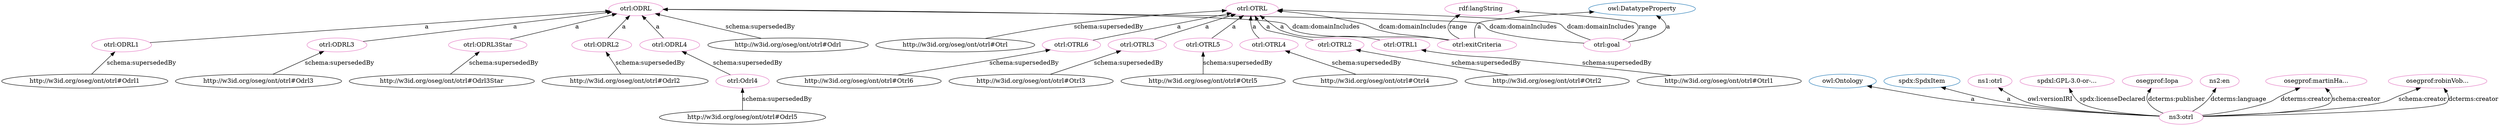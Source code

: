 digraph G {
  rankdir=BT
  node[height=.3]
"http://w3id.org/oseg/ont/otrl#ODRL" [fillcolor="#1f77b4" color="#1f77b4" label="otrl:ODRL"]
"http://w3id.org/oseg/ont/otrl#OTRL" [fillcolor="#1f77b4" color="#1f77b4" label="otrl:OTRL"]
"http://www.w3.org/2002/07/owl#Ontology" [fillcolor="#1f77b4" color="#1f77b4" label="owl:Ontology"]
"http://spdx.org/rdf/terms#SpdxItem" [fillcolor="#1f77b4" color="#1f77b4" label="spdx:SpdxItem"]
"http://www.w3.org/2002/07/owl#DatatypeProperty" [fillcolor="#1f77b4" color="#1f77b4" label="owl:DatatypeProperty"]
"http://w3id.org/oseg/ont/otrl#ODRL" [fillcolor="#e377c2" color="#e377c2" label="otrl:ODRL"]
"http://w3id.org/oseg/ont/1.1.0/otrl" [fillcolor="#e377c2" color="#e377c2" label="ns1:otrl"]
"http://w3id.org/oseg/ont/otrl#ODRL1" [fillcolor="#e377c2" color="#e377c2" label="otrl:ODRL1"]
"http://spdx.org/licenses/GPL-3.0-or-later" [fillcolor="#e377c2" color="#e377c2" label="spdxl:GPL-3.0-or-..."]
"http://w3id.org/oseg/ont/otrl#OTRL1" [fillcolor="#e377c2" color="#e377c2" label="otrl:OTRL1"]
"http://w3id.org/oseg/ont/otrl#OTRL6" [fillcolor="#e377c2" color="#e377c2" label="otrl:OTRL6"]
"http://w3id.org/oseg/ont/oseg-profiles#Iopa" [fillcolor="#e377c2" color="#e377c2" label="osegprof:Iopa"]
"http://id.loc.gov/vocabulary/iso639-1/en" [fillcolor="#e377c2" color="#e377c2" label="ns2:en"]
"http://w3id.org/oseg/ont/oseg-profiles#martinHaeuer" [fillcolor="#e377c2" color="#e377c2" label="osegprof:martinHa..."]
"http://w3id.org/oseg/ont/otrl#OTRL3" [fillcolor="#e377c2" color="#e377c2" label="otrl:OTRL3"]
"http://w3id.org/oseg/ont/otrl#exitCriteria" [fillcolor="#e377c2" color="#e377c2" label="otrl:exitCriteria"]
"http://w3id.org/oseg/ont/otrl#ODRL3" [fillcolor="#e377c2" color="#e377c2" label="otrl:ODRL3"]
"http://w3id.org/oseg/ont/otrl#OTRL5" [fillcolor="#e377c2" color="#e377c2" label="otrl:OTRL5"]
"http://w3id.org/oseg/ont/otrl#OTRL" [fillcolor="#e377c2" color="#e377c2" label="otrl:OTRL"]
"http://w3id.org/oseg/ont/otrl#OTRL4" [fillcolor="#e377c2" color="#e377c2" label="otrl:OTRL4"]
"http://w3id.org/oseg/ont/otrl#OTRL2" [fillcolor="#e377c2" color="#e377c2" label="otrl:OTRL2"]
"http://w3id.org/oseg/ont/otrl#ODRL3Star" [fillcolor="#e377c2" color="#e377c2" label="otrl:ODRL3Star"]
"http://w3id.org/oseg/ont/otrl#goal" [fillcolor="#e377c2" color="#e377c2" label="otrl:goal"]
"http://w3id.org/oseg/ont/otrl#ODRL2" [fillcolor="#e377c2" color="#e377c2" label="otrl:ODRL2"]
"http://w3id.org/oseg/ont/oseg-profiles#robinVobruba" [fillcolor="#e377c2" color="#e377c2" label="osegprof:robinVob..."]
"http://w3id.org/oseg/ont/otrl#ODRL4" [fillcolor="#e377c2" color="#e377c2" label="otrl:ODRL4"]
"http://www.w3.org/1999/02/22-rdf-syntax-ns#langString" [fillcolor="#e377c2" color="#e377c2" label="rdf:langString"]
"http://w3id.org/oseg/ont/otrl" [fillcolor="#e377c2" color="#e377c2" label="ns3:otrl"]
"http://w3id.org/oseg/ont/otrl#Odrl4" [fillcolor="#e377c2" color="#e377c2" label="otrl:Odrl4"]
  "http://w3id.org/oseg/ont/otrl#Odrl" -> "http://w3id.org/oseg/ont/otrl#ODRL" [label="schema:supersededBy"]
  "http://w3id.org/oseg/ont/otrl" -> "http://w3id.org/oseg/ont/1.1.0/otrl" [label="owl:versionIRI"]
  "http://w3id.org/oseg/ont/otrl#ODRL1" -> "http://w3id.org/oseg/ont/otrl#ODRL" [label="a"]
  "http://w3id.org/oseg/ont/otrl" -> "http://spdx.org/licenses/GPL-3.0-or-later" [label="spdx:licenseDeclared"]
  "http://w3id.org/oseg/ont/otrl#Otrl1" -> "http://w3id.org/oseg/ont/otrl#OTRL1" [label="schema:supersededBy"]
  "http://w3id.org/oseg/ont/otrl#Otrl6" -> "http://w3id.org/oseg/ont/otrl#OTRL6" [label="schema:supersededBy"]
  "http://w3id.org/oseg/ont/otrl#exitCriteria" -> "http://w3id.org/oseg/ont/otrl#ODRL" [label="dcam:domainIncludes"]
  "http://w3id.org/oseg/ont/otrl" -> "http://w3id.org/oseg/ont/oseg-profiles#Iopa" [label="dcterms:publisher"]
  "http://w3id.org/oseg/ont/otrl" -> "http://id.loc.gov/vocabulary/iso639-1/en" [label="dcterms:language"]
  "http://w3id.org/oseg/ont/otrl" -> "http://w3id.org/oseg/ont/oseg-profiles#martinHaeuer" [label="dcterms:creator"]
  "http://w3id.org/oseg/ont/otrl#OTRL3" -> "http://w3id.org/oseg/ont/otrl#OTRL" [label="a"]
  "http://w3id.org/oseg/ont/otrl#exitCriteria" -> "http://www.w3.org/2002/07/owl#DatatypeProperty" [label="a"]
  "http://w3id.org/oseg/ont/otrl#Odrl3" -> "http://w3id.org/oseg/ont/otrl#ODRL3" [label="schema:supersededBy"]
  "http://w3id.org/oseg/ont/otrl#goal" -> "http://w3id.org/oseg/ont/otrl#ODRL" [label="dcam:domainIncludes"]
  "http://w3id.org/oseg/ont/otrl#Otrl5" -> "http://w3id.org/oseg/ont/otrl#OTRL5" [label="schema:supersededBy"]
  "http://w3id.org/oseg/ont/otrl#OTRL5" -> "http://w3id.org/oseg/ont/otrl#OTRL" [label="a"]
  "http://w3id.org/oseg/ont/otrl" -> "http://w3id.org/oseg/ont/oseg-profiles#martinHaeuer" [label="schema:creator"]
  "http://w3id.org/oseg/ont/otrl#goal" -> "http://w3id.org/oseg/ont/otrl#OTRL" [label="dcam:domainIncludes"]
  "http://w3id.org/oseg/ont/otrl#Otrl4" -> "http://w3id.org/oseg/ont/otrl#OTRL4" [label="schema:supersededBy"]
  "http://w3id.org/oseg/ont/otrl#Otrl" -> "http://w3id.org/oseg/ont/otrl#OTRL" [label="schema:supersededBy"]
  "http://w3id.org/oseg/ont/otrl#Otrl2" -> "http://w3id.org/oseg/ont/otrl#OTRL2" [label="schema:supersededBy"]
  "http://w3id.org/oseg/ont/otrl#ODRL3Star" -> "http://w3id.org/oseg/ont/otrl#ODRL" [label="a"]
  "http://w3id.org/oseg/ont/otrl#goal" -> "http://www.w3.org/2002/07/owl#DatatypeProperty" [label="a"]
  "http://w3id.org/oseg/ont/otrl#OTRL1" -> "http://w3id.org/oseg/ont/otrl#OTRL" [label="a"]
  "http://w3id.org/oseg/ont/otrl#Odrl1" -> "http://w3id.org/oseg/ont/otrl#ODRL1" [label="schema:supersededBy"]
  "http://w3id.org/oseg/ont/otrl#OTRL4" -> "http://w3id.org/oseg/ont/otrl#OTRL" [label="a"]
  "http://w3id.org/oseg/ont/otrl#ODRL2" -> "http://w3id.org/oseg/ont/otrl#ODRL" [label="a"]
  "http://w3id.org/oseg/ont/otrl#ODRL3" -> "http://w3id.org/oseg/ont/otrl#ODRL" [label="a"]
  "http://w3id.org/oseg/ont/otrl" -> "http://w3id.org/oseg/ont/oseg-profiles#robinVobruba" [label="schema:creator"]
  "http://w3id.org/oseg/ont/otrl#Odrl2" -> "http://w3id.org/oseg/ont/otrl#ODRL2" [label="schema:supersededBy"]
  "http://w3id.org/oseg/ont/otrl#Odrl4" -> "http://w3id.org/oseg/ont/otrl#ODRL4" [label="schema:supersededBy"]
  "http://w3id.org/oseg/ont/otrl#goal" -> "http://www.w3.org/1999/02/22-rdf-syntax-ns#langString" [label="range"]
  "http://w3id.org/oseg/ont/otrl#ODRL4" -> "http://w3id.org/oseg/ont/otrl#ODRL" [label="a"]
  "http://w3id.org/oseg/ont/otrl#Odrl3Star" -> "http://w3id.org/oseg/ont/otrl#ODRL3Star" [label="schema:supersededBy"]
  "http://w3id.org/oseg/ont/otrl" -> "http://www.w3.org/2002/07/owl#Ontology" [label="a"]
  "http://w3id.org/oseg/ont/otrl#Odrl5" -> "http://w3id.org/oseg/ont/otrl#Odrl4" [label="schema:supersededBy"]
  "http://w3id.org/oseg/ont/otrl" -> "http://w3id.org/oseg/ont/oseg-profiles#robinVobruba" [label="dcterms:creator"]
  "http://w3id.org/oseg/ont/otrl#exitCriteria" -> "http://www.w3.org/1999/02/22-rdf-syntax-ns#langString" [label="range"]
  "http://w3id.org/oseg/ont/otrl#OTRL6" -> "http://w3id.org/oseg/ont/otrl#OTRL" [label="a"]
  "http://w3id.org/oseg/ont/otrl#OTRL2" -> "http://w3id.org/oseg/ont/otrl#OTRL" [label="a"]
  "http://w3id.org/oseg/ont/otrl#Otrl3" -> "http://w3id.org/oseg/ont/otrl#OTRL3" [label="schema:supersededBy"]
  "http://w3id.org/oseg/ont/otrl#exitCriteria" -> "http://w3id.org/oseg/ont/otrl#OTRL" [label="dcam:domainIncludes"]
  "http://w3id.org/oseg/ont/otrl" -> "http://spdx.org/rdf/terms#SpdxItem" [label="a"]
}
